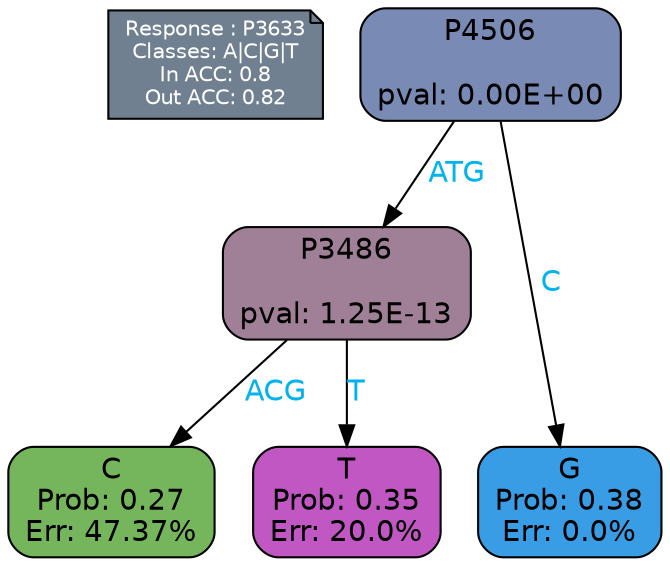 digraph Tree {
node [shape=box, style="filled, rounded", color="black", fontname=helvetica] ;
graph [ranksep=equally, splines=polylines, bgcolor=transparent, dpi=600] ;
edge [fontname=helvetica] ;
LEGEND [label="Response : P3633
Classes: A|C|G|T
In ACC: 0.8
Out ACC: 0.82
",shape=note,align=left,style=filled,fillcolor="slategray",fontcolor="white",fontsize=10];1 [label="P4506

pval: 0.00E+00", fillcolor="#798bb4"] ;
2 [label="P3486

pval: 1.25E-13", fillcolor="#a08096"] ;
3 [label="C
Prob: 0.27
Err: 47.37%", fillcolor="#75b65d"] ;
4 [label="T
Prob: 0.35
Err: 20.0%", fillcolor="#c057c2"] ;
5 [label="G
Prob: 0.38
Err: 0.0%", fillcolor="#399de5"] ;
1 -> 2 [label="ATG",fontcolor=deepskyblue2] ;
1 -> 5 [label="C",fontcolor=deepskyblue2] ;
2 -> 3 [label="ACG",fontcolor=deepskyblue2] ;
2 -> 4 [label="T",fontcolor=deepskyblue2] ;
{rank = same; 3;4;5;}{rank = same; LEGEND;1;}}